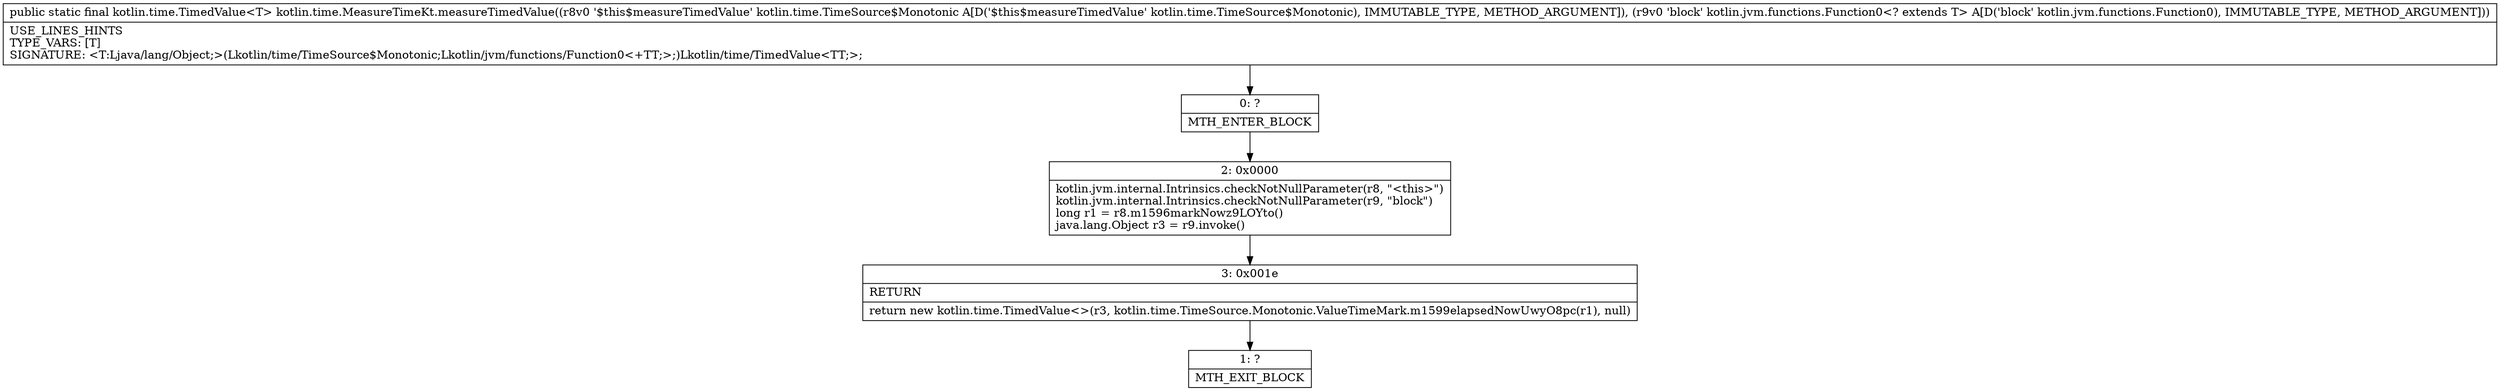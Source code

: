 digraph "CFG forkotlin.time.MeasureTimeKt.measureTimedValue(Lkotlin\/time\/TimeSource$Monotonic;Lkotlin\/jvm\/functions\/Function0;)Lkotlin\/time\/TimedValue;" {
Node_0 [shape=record,label="{0\:\ ?|MTH_ENTER_BLOCK\l}"];
Node_2 [shape=record,label="{2\:\ 0x0000|kotlin.jvm.internal.Intrinsics.checkNotNullParameter(r8, \"\<this\>\")\lkotlin.jvm.internal.Intrinsics.checkNotNullParameter(r9, \"block\")\llong r1 = r8.m1596markNowz9LOYto()\ljava.lang.Object r3 = r9.invoke()\l}"];
Node_3 [shape=record,label="{3\:\ 0x001e|RETURN\l|return new kotlin.time.TimedValue\<\>(r3, kotlin.time.TimeSource.Monotonic.ValueTimeMark.m1599elapsedNowUwyO8pc(r1), null)\l}"];
Node_1 [shape=record,label="{1\:\ ?|MTH_EXIT_BLOCK\l}"];
MethodNode[shape=record,label="{public static final kotlin.time.TimedValue\<T\> kotlin.time.MeasureTimeKt.measureTimedValue((r8v0 '$this$measureTimedValue' kotlin.time.TimeSource$Monotonic A[D('$this$measureTimedValue' kotlin.time.TimeSource$Monotonic), IMMUTABLE_TYPE, METHOD_ARGUMENT]), (r9v0 'block' kotlin.jvm.functions.Function0\<? extends T\> A[D('block' kotlin.jvm.functions.Function0), IMMUTABLE_TYPE, METHOD_ARGUMENT]))  | USE_LINES_HINTS\lTYPE_VARS: [T]\lSIGNATURE: \<T:Ljava\/lang\/Object;\>(Lkotlin\/time\/TimeSource$Monotonic;Lkotlin\/jvm\/functions\/Function0\<+TT;\>;)Lkotlin\/time\/TimedValue\<TT;\>;\l}"];
MethodNode -> Node_0;Node_0 -> Node_2;
Node_2 -> Node_3;
Node_3 -> Node_1;
}

